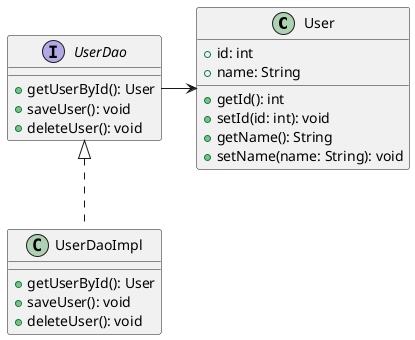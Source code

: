 @startuml dao 
class User {
    + id: int 
    + name: String 
    + getId(): int 
    + setId(id: int): void 
    + getName(): String 
    + setName(name: String): void 
}
interface UserDao {
    + getUserById(): User 
    + saveUser(): void 
    + deleteUser(): void 
}
class UserDaoImpl implements UserDao {
    + getUserById(): User 
    + saveUser(): void 
    + deleteUser(): void
}
UserDao -> User 

